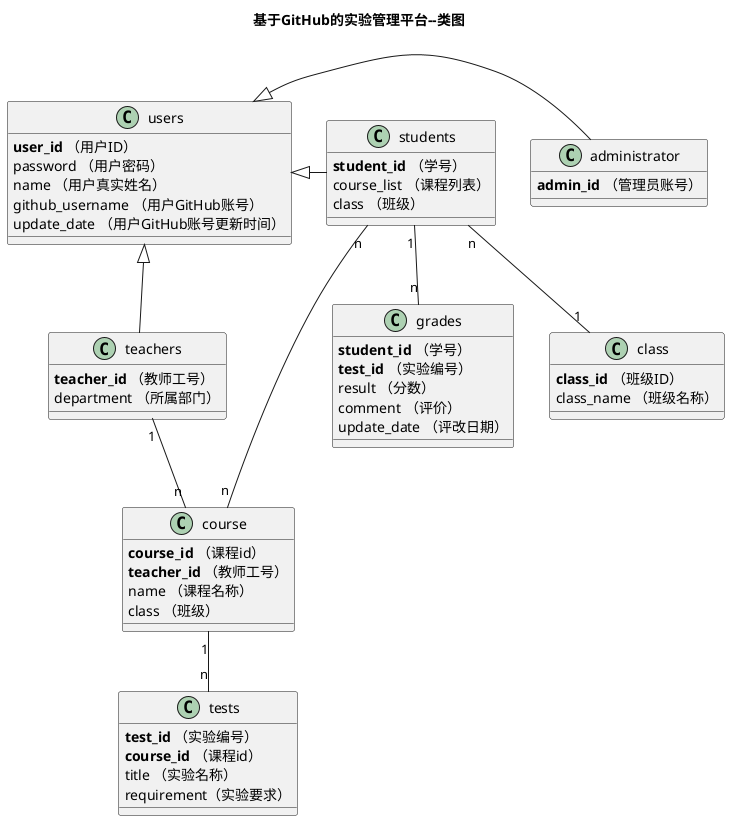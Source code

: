 @startuml
title 基于GitHub的实验管理平台--类图
class users {
    <b>user_id</b> （用户ID）
    password （用户密码）
    name （用户真实姓名）
    github_username （用户GitHub账号）
    update_date （用户GitHub账号更新时间）
}
class administrator {
    <b>admin_id</b> （管理员账号）
}
class teachers{
    <b>teacher_id</b> （教师工号）
    department （所属部门）
}
class students{
    <b>student_id</b> （学号）
    course_list （课程列表）
    class （班级）
}

class course{
    <b>course_id</b> （课程id）
    <b>teacher_id</b> （教师工号）
    name （课程名称）
    class （班级）
}

users <|- administrator
users <|- students
users <|-- teachers

class grades {
    <b>student_id</b> （学号）
    <b>test_id</b> （实验编号）
    result （分数）
    comment （评价）
    update_date （评改日期）
}

class tests {
    <b>test_id</b> （实验编号）
    <b>course_id</b> （课程id）
    title （实验名称）
    requirement（实验要求）
}

class class {
    <b>class_id</b> （班级ID）
    class_name （班级名称）
}

teachers "1" -- "n"  course
students "n" -- "1"  class
students "n" -- "n"  course
students "1" -- "n"  grades
course "1" -- "n"  tests

@enduml